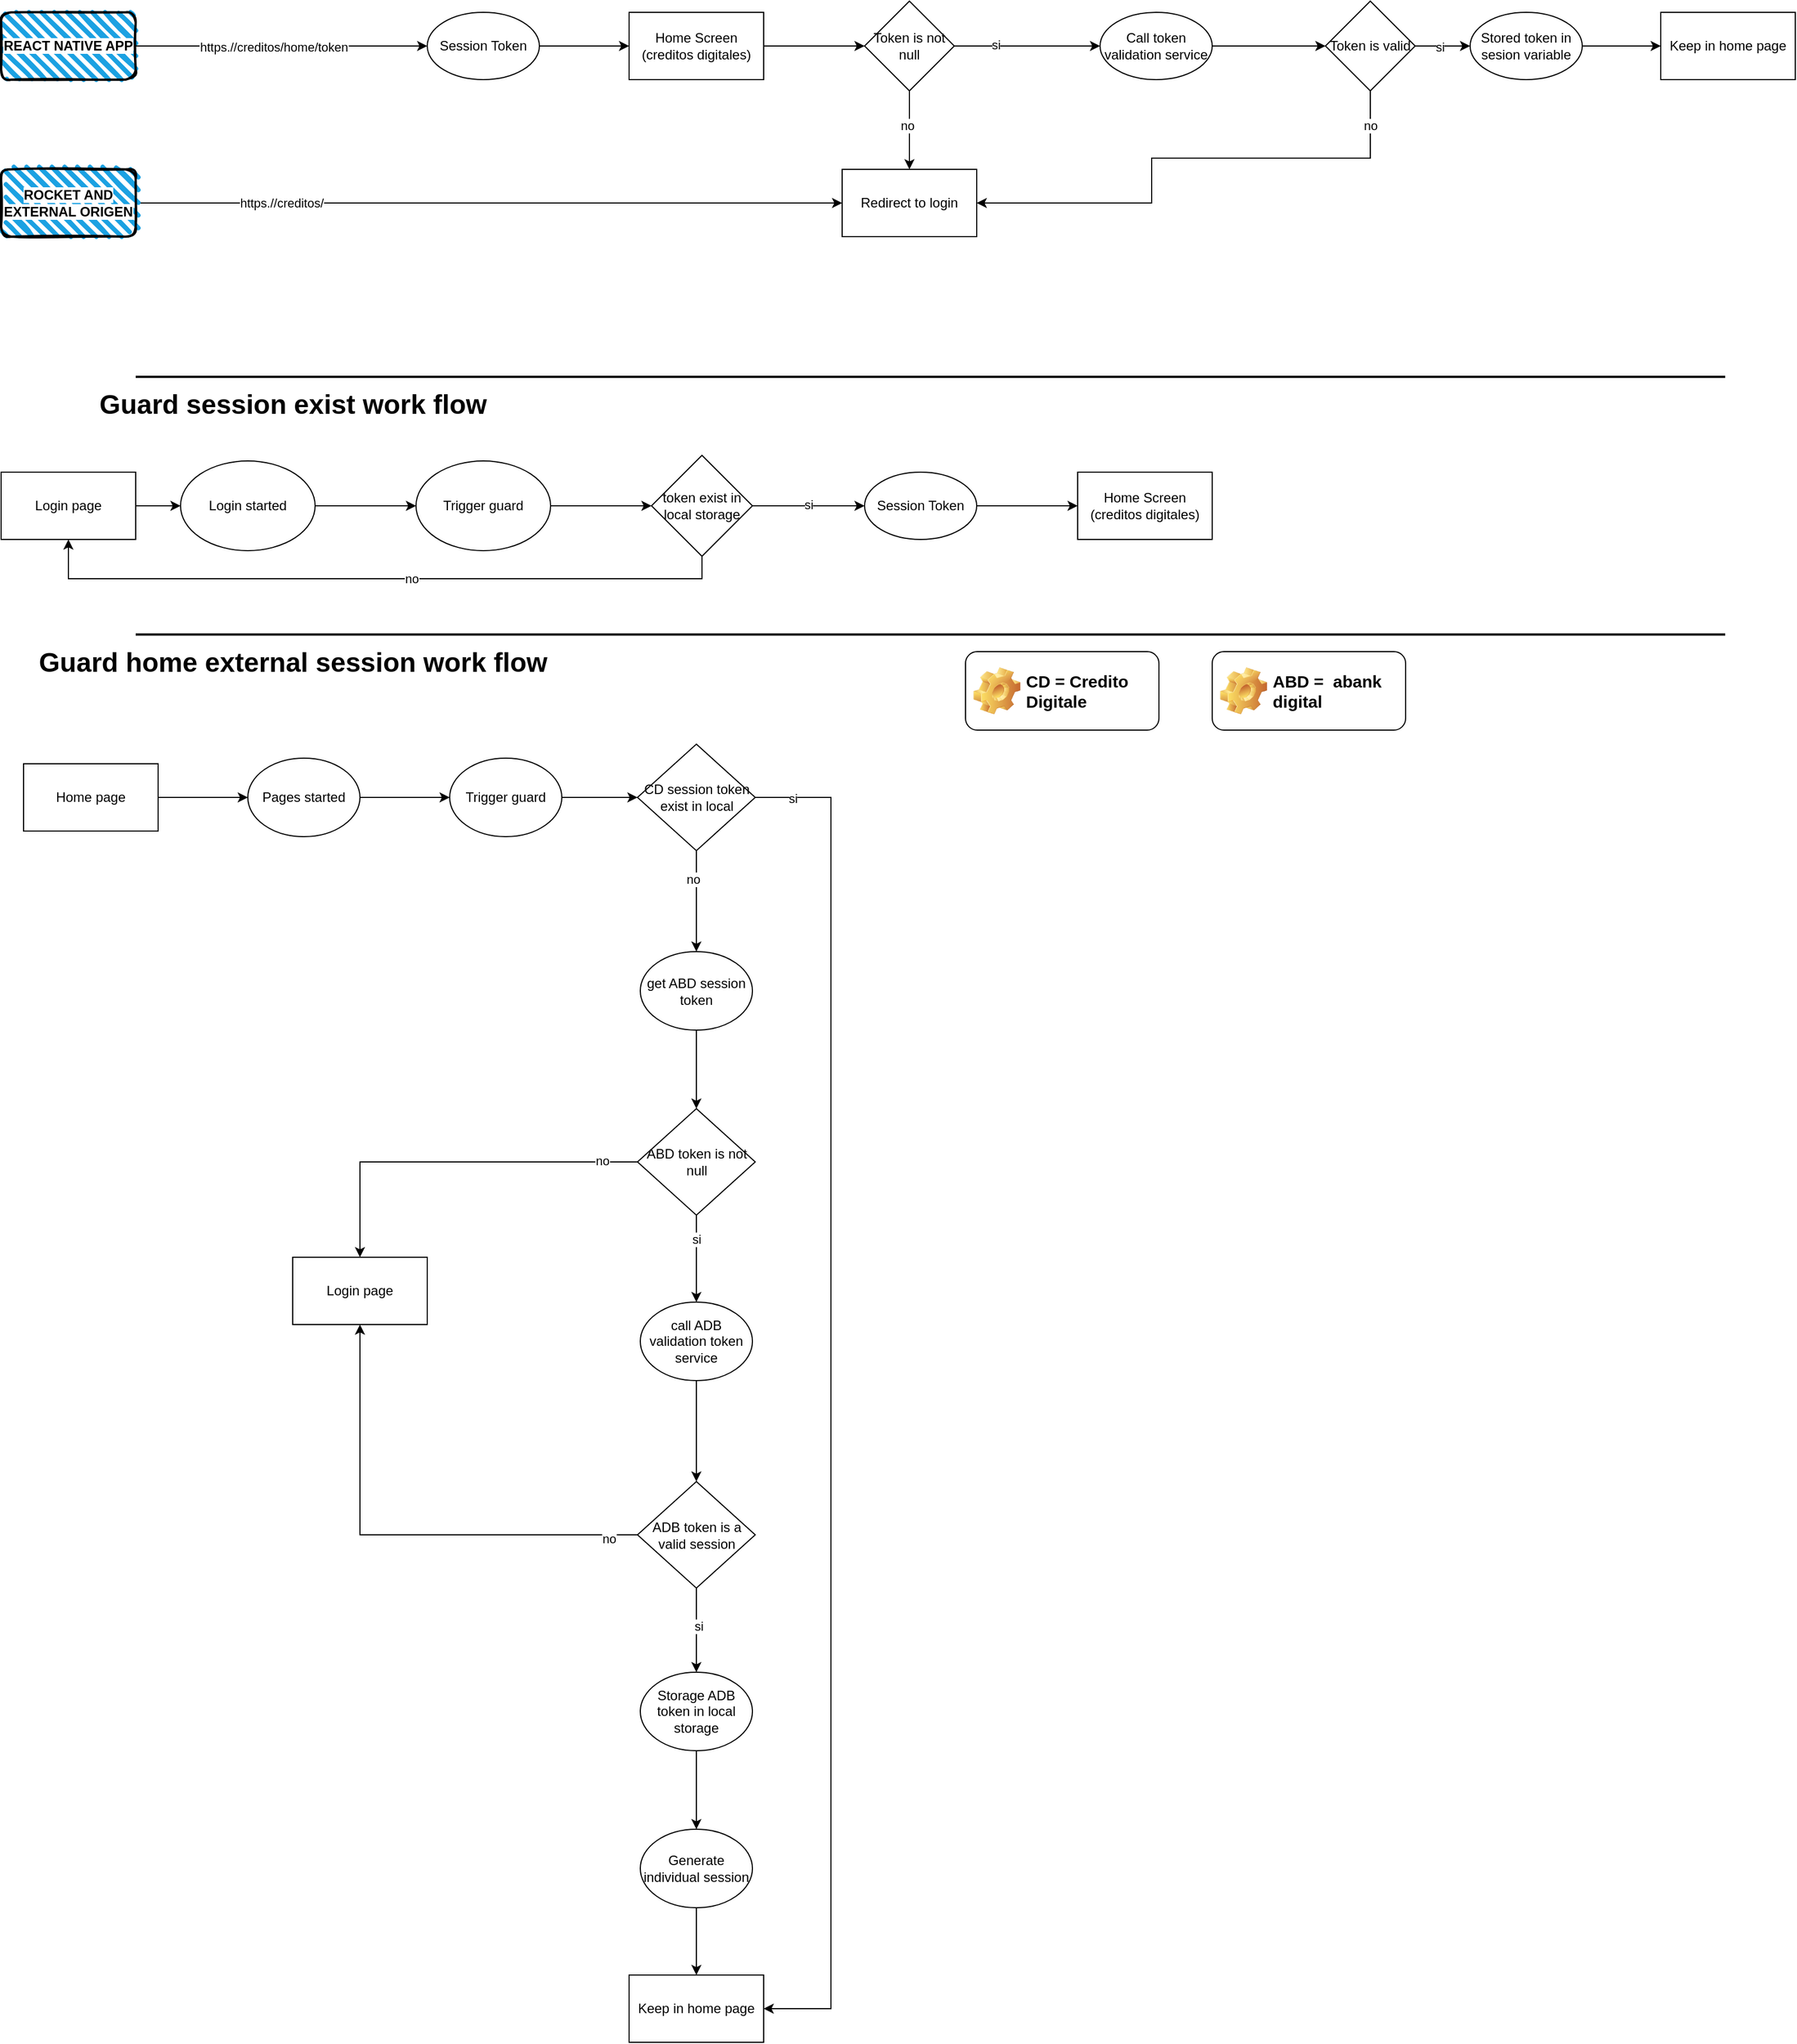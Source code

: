 <mxfile version="21.6.8" type="github">
  <diagram name="Página-1" id="7i878U4_3oj4tbmzvSAN">
    <mxGraphModel dx="765" dy="454" grid="1" gridSize="10" guides="1" tooltips="1" connect="1" arrows="1" fold="1" page="1" pageScale="1" pageWidth="827" pageHeight="1169" math="0" shadow="0">
      <root>
        <mxCell id="0" />
        <mxCell id="1" parent="0" />
        <mxCell id="iQhgdoaMa-PqHh-km5V6-4" style="edgeStyle=orthogonalEdgeStyle;rounded=0;orthogonalLoop=1;jettySize=auto;html=1;entryX=0;entryY=0.5;entryDx=0;entryDy=0;exitX=1;exitY=0.5;exitDx=0;exitDy=0;" parent="1" source="iQhgdoaMa-PqHh-km5V6-23" target="iQhgdoaMa-PqHh-km5V6-3" edge="1">
          <mxGeometry relative="1" as="geometry">
            <mxPoint x="160" y="60" as="sourcePoint" />
          </mxGeometry>
        </mxCell>
        <mxCell id="iQhgdoaMa-PqHh-km5V6-7" value="https.//creditos/home/token" style="edgeLabel;html=1;align=center;verticalAlign=middle;resizable=0;points=[];" parent="iQhgdoaMa-PqHh-km5V6-4" vertex="1" connectable="0">
          <mxGeometry x="-0.275" y="-1" relative="1" as="geometry">
            <mxPoint x="28" as="offset" />
          </mxGeometry>
        </mxCell>
        <mxCell id="iQhgdoaMa-PqHh-km5V6-6" style="edgeStyle=orthogonalEdgeStyle;rounded=0;orthogonalLoop=1;jettySize=auto;html=1;entryX=0;entryY=0.5;entryDx=0;entryDy=0;" parent="1" source="iQhgdoaMa-PqHh-km5V6-3" target="iQhgdoaMa-PqHh-km5V6-5" edge="1">
          <mxGeometry relative="1" as="geometry" />
        </mxCell>
        <mxCell id="iQhgdoaMa-PqHh-km5V6-3" value="Session Token" style="ellipse;whiteSpace=wrap;html=1;" parent="1" vertex="1">
          <mxGeometry x="400" y="30" width="100" height="60" as="geometry" />
        </mxCell>
        <mxCell id="iQhgdoaMa-PqHh-km5V6-26" style="edgeStyle=orthogonalEdgeStyle;rounded=0;orthogonalLoop=1;jettySize=auto;html=1;entryX=0;entryY=0.5;entryDx=0;entryDy=0;" parent="1" source="iQhgdoaMa-PqHh-km5V6-5" target="iQhgdoaMa-PqHh-km5V6-8" edge="1">
          <mxGeometry relative="1" as="geometry" />
        </mxCell>
        <mxCell id="iQhgdoaMa-PqHh-km5V6-5" value="Home Screen (creditos digitales)" style="rounded=0;whiteSpace=wrap;html=1;" parent="1" vertex="1">
          <mxGeometry x="580" y="30" width="120" height="60" as="geometry" />
        </mxCell>
        <mxCell id="iQhgdoaMa-PqHh-km5V6-10" style="edgeStyle=orthogonalEdgeStyle;rounded=0;orthogonalLoop=1;jettySize=auto;html=1;entryX=0;entryY=0.5;entryDx=0;entryDy=0;" parent="1" source="iQhgdoaMa-PqHh-km5V6-8" target="iQhgdoaMa-PqHh-km5V6-24" edge="1">
          <mxGeometry relative="1" as="geometry">
            <mxPoint x="960" y="60.0" as="targetPoint" />
          </mxGeometry>
        </mxCell>
        <mxCell id="iQhgdoaMa-PqHh-km5V6-11" value="si" style="edgeLabel;html=1;align=center;verticalAlign=middle;resizable=0;points=[];" parent="iQhgdoaMa-PqHh-km5V6-10" vertex="1" connectable="0">
          <mxGeometry x="-0.433" y="1" relative="1" as="geometry">
            <mxPoint as="offset" />
          </mxGeometry>
        </mxCell>
        <mxCell id="iQhgdoaMa-PqHh-km5V6-29" style="edgeStyle=orthogonalEdgeStyle;rounded=0;orthogonalLoop=1;jettySize=auto;html=1;entryX=0.5;entryY=0;entryDx=0;entryDy=0;" parent="1" source="iQhgdoaMa-PqHh-km5V6-8" target="iQhgdoaMa-PqHh-km5V6-14" edge="1">
          <mxGeometry relative="1" as="geometry" />
        </mxCell>
        <mxCell id="iQhgdoaMa-PqHh-km5V6-30" value="no" style="edgeLabel;html=1;align=center;verticalAlign=middle;resizable=0;points=[];" parent="iQhgdoaMa-PqHh-km5V6-29" vertex="1" connectable="0">
          <mxGeometry x="-0.114" y="-2" relative="1" as="geometry">
            <mxPoint as="offset" />
          </mxGeometry>
        </mxCell>
        <mxCell id="iQhgdoaMa-PqHh-km5V6-8" value="Token is not null" style="rhombus;whiteSpace=wrap;html=1;" parent="1" vertex="1">
          <mxGeometry x="790" y="20" width="80" height="80" as="geometry" />
        </mxCell>
        <mxCell id="iQhgdoaMa-PqHh-km5V6-14" value="Redirect to login" style="rounded=0;whiteSpace=wrap;html=1;" parent="1" vertex="1">
          <mxGeometry x="770" y="170" width="120" height="60" as="geometry" />
        </mxCell>
        <mxCell id="iQhgdoaMa-PqHh-km5V6-22" style="edgeStyle=orthogonalEdgeStyle;rounded=0;orthogonalLoop=1;jettySize=auto;html=1;entryX=0;entryY=0.5;entryDx=0;entryDy=0;" parent="1" source="iQhgdoaMa-PqHh-km5V6-17" target="iQhgdoaMa-PqHh-km5V6-39" edge="1">
          <mxGeometry relative="1" as="geometry" />
        </mxCell>
        <mxCell id="iQhgdoaMa-PqHh-km5V6-28" value="si" style="edgeLabel;html=1;align=center;verticalAlign=middle;resizable=0;points=[];" parent="iQhgdoaMa-PqHh-km5V6-22" vertex="1" connectable="0">
          <mxGeometry x="-0.125" y="-5" relative="1" as="geometry">
            <mxPoint y="-4" as="offset" />
          </mxGeometry>
        </mxCell>
        <mxCell id="iQhgdoaMa-PqHh-km5V6-37" style="edgeStyle=orthogonalEdgeStyle;rounded=0;orthogonalLoop=1;jettySize=auto;html=1;entryX=1;entryY=0.5;entryDx=0;entryDy=0;" parent="1" source="iQhgdoaMa-PqHh-km5V6-17" target="iQhgdoaMa-PqHh-km5V6-14" edge="1">
          <mxGeometry relative="1" as="geometry">
            <Array as="points">
              <mxPoint x="1241" y="160" />
              <mxPoint x="1046" y="160" />
              <mxPoint x="1046" y="200" />
            </Array>
          </mxGeometry>
        </mxCell>
        <mxCell id="iQhgdoaMa-PqHh-km5V6-38" value="no" style="edgeLabel;html=1;align=center;verticalAlign=middle;resizable=0;points=[];" parent="iQhgdoaMa-PqHh-km5V6-37" vertex="1" connectable="0">
          <mxGeometry x="-0.864" y="5" relative="1" as="geometry">
            <mxPoint x="-5" as="offset" />
          </mxGeometry>
        </mxCell>
        <mxCell id="iQhgdoaMa-PqHh-km5V6-17" value="Token is valid" style="rhombus;whiteSpace=wrap;html=1;" parent="1" vertex="1">
          <mxGeometry x="1201" y="20" width="80" height="80" as="geometry" />
        </mxCell>
        <mxCell id="iQhgdoaMa-PqHh-km5V6-21" value="Keep in home page" style="rounded=0;whiteSpace=wrap;html=1;" parent="1" vertex="1">
          <mxGeometry x="1500" y="30" width="120" height="60" as="geometry" />
        </mxCell>
        <mxCell id="iQhgdoaMa-PqHh-km5V6-23" value="&lt;b style=&quot;background-color: rgb(255, 255, 255);&quot;&gt;REACT NATIVE APP&lt;/b&gt;" style="rounded=1;whiteSpace=wrap;html=1;strokeWidth=2;fillWeight=4;hachureGap=8;hachureAngle=45;fillColor=#1ba1e2;sketch=1;" parent="1" vertex="1">
          <mxGeometry x="20" y="30" width="120" height="60" as="geometry" />
        </mxCell>
        <mxCell id="iQhgdoaMa-PqHh-km5V6-27" style="edgeStyle=orthogonalEdgeStyle;rounded=0;orthogonalLoop=1;jettySize=auto;html=1;entryX=0;entryY=0.5;entryDx=0;entryDy=0;" parent="1" source="iQhgdoaMa-PqHh-km5V6-24" target="iQhgdoaMa-PqHh-km5V6-17" edge="1">
          <mxGeometry relative="1" as="geometry" />
        </mxCell>
        <mxCell id="iQhgdoaMa-PqHh-km5V6-24" value="Call token validation service" style="ellipse;whiteSpace=wrap;html=1;" parent="1" vertex="1">
          <mxGeometry x="1000" y="30" width="100" height="60" as="geometry" />
        </mxCell>
        <mxCell id="iQhgdoaMa-PqHh-km5V6-36" style="edgeStyle=orthogonalEdgeStyle;rounded=0;orthogonalLoop=1;jettySize=auto;html=1;entryX=0;entryY=0.5;entryDx=0;entryDy=0;" parent="1" source="iQhgdoaMa-PqHh-km5V6-35" target="iQhgdoaMa-PqHh-km5V6-14" edge="1">
          <mxGeometry relative="1" as="geometry" />
        </mxCell>
        <mxCell id="iQhgdoaMa-PqHh-km5V6-35" value="&lt;span style=&quot;background-color: rgb(255, 255, 255);&quot;&gt;&lt;b&gt;ROCKET AND EXTERNAL ORIGEN&lt;/b&gt;&lt;/span&gt;" style="rounded=1;whiteSpace=wrap;html=1;strokeWidth=2;fillWeight=4;hachureGap=8;hachureAngle=45;fillColor=#1ba1e2;sketch=1;" parent="1" vertex="1">
          <mxGeometry x="20" y="170" width="120" height="60" as="geometry" />
        </mxCell>
        <mxCell id="iQhgdoaMa-PqHh-km5V6-40" style="edgeStyle=orthogonalEdgeStyle;rounded=0;orthogonalLoop=1;jettySize=auto;html=1;" parent="1" source="iQhgdoaMa-PqHh-km5V6-39" target="iQhgdoaMa-PqHh-km5V6-21" edge="1">
          <mxGeometry relative="1" as="geometry" />
        </mxCell>
        <mxCell id="iQhgdoaMa-PqHh-km5V6-39" value="Stored token in sesion variable" style="ellipse;whiteSpace=wrap;html=1;" parent="1" vertex="1">
          <mxGeometry x="1330" y="30" width="100" height="60" as="geometry" />
        </mxCell>
        <mxCell id="iQhgdoaMa-PqHh-km5V6-42" value="" style="line;strokeWidth=2;direction=south;html=1;rotation=-90;" parent="1" vertex="1">
          <mxGeometry x="843.75" y="-353.75" width="10" height="1417.5" as="geometry" />
        </mxCell>
        <mxCell id="iQhgdoaMa-PqHh-km5V6-43" value="Guard session exist work flow" style="text;strokeColor=none;fillColor=none;html=1;fontSize=24;fontStyle=1;verticalAlign=middle;align=center;" parent="1" vertex="1">
          <mxGeometry x="180" y="360" width="200" height="40" as="geometry" />
        </mxCell>
        <mxCell id="iQhgdoaMa-PqHh-km5V6-46" style="edgeStyle=orthogonalEdgeStyle;rounded=0;orthogonalLoop=1;jettySize=auto;html=1;" parent="1" source="iQhgdoaMa-PqHh-km5V6-44" target="iQhgdoaMa-PqHh-km5V6-45" edge="1">
          <mxGeometry relative="1" as="geometry" />
        </mxCell>
        <mxCell id="iQhgdoaMa-PqHh-km5V6-44" value="Login started" style="ellipse;whiteSpace=wrap;html=1;" parent="1" vertex="1">
          <mxGeometry x="180" y="430" width="120" height="80" as="geometry" />
        </mxCell>
        <mxCell id="iQhgdoaMa-PqHh-km5V6-48" style="edgeStyle=orthogonalEdgeStyle;rounded=0;orthogonalLoop=1;jettySize=auto;html=1;entryX=0;entryY=0.5;entryDx=0;entryDy=0;" parent="1" source="iQhgdoaMa-PqHh-km5V6-45" target="iQhgdoaMa-PqHh-km5V6-47" edge="1">
          <mxGeometry relative="1" as="geometry" />
        </mxCell>
        <mxCell id="iQhgdoaMa-PqHh-km5V6-45" value="Trigger guard" style="ellipse;whiteSpace=wrap;html=1;" parent="1" vertex="1">
          <mxGeometry x="390" y="430" width="120" height="80" as="geometry" />
        </mxCell>
        <mxCell id="iQhgdoaMa-PqHh-km5V6-49" style="edgeStyle=orthogonalEdgeStyle;rounded=0;orthogonalLoop=1;jettySize=auto;html=1;entryX=0.5;entryY=1;entryDx=0;entryDy=0;" parent="1" source="iQhgdoaMa-PqHh-km5V6-47" target="iQhgdoaMa-PqHh-km5V6-51" edge="1">
          <mxGeometry relative="1" as="geometry">
            <Array as="points">
              <mxPoint x="645" y="535" />
              <mxPoint x="80" y="535" />
            </Array>
          </mxGeometry>
        </mxCell>
        <mxCell id="iQhgdoaMa-PqHh-km5V6-50" value="no" style="edgeLabel;html=1;align=center;verticalAlign=middle;resizable=0;points=[];" parent="iQhgdoaMa-PqHh-km5V6-49" vertex="1" connectable="0">
          <mxGeometry x="-0.1" relative="1" as="geometry">
            <mxPoint as="offset" />
          </mxGeometry>
        </mxCell>
        <mxCell id="iQhgdoaMa-PqHh-km5V6-54" style="edgeStyle=orthogonalEdgeStyle;rounded=0;orthogonalLoop=1;jettySize=auto;html=1;entryX=0;entryY=0.5;entryDx=0;entryDy=0;" parent="1" source="iQhgdoaMa-PqHh-km5V6-47" target="iQhgdoaMa-PqHh-km5V6-56" edge="1">
          <mxGeometry relative="1" as="geometry" />
        </mxCell>
        <mxCell id="iQhgdoaMa-PqHh-km5V6-55" value="si" style="edgeLabel;html=1;align=center;verticalAlign=middle;resizable=0;points=[];" parent="iQhgdoaMa-PqHh-km5V6-54" vertex="1" connectable="0">
          <mxGeometry x="-0.008" y="1" relative="1" as="geometry">
            <mxPoint as="offset" />
          </mxGeometry>
        </mxCell>
        <mxCell id="iQhgdoaMa-PqHh-km5V6-47" value="token exist in local storage" style="rhombus;whiteSpace=wrap;html=1;" parent="1" vertex="1">
          <mxGeometry x="600" y="425" width="90" height="90" as="geometry" />
        </mxCell>
        <mxCell id="iQhgdoaMa-PqHh-km5V6-52" style="edgeStyle=orthogonalEdgeStyle;rounded=0;orthogonalLoop=1;jettySize=auto;html=1;entryX=0;entryY=0.5;entryDx=0;entryDy=0;" parent="1" source="iQhgdoaMa-PqHh-km5V6-51" target="iQhgdoaMa-PqHh-km5V6-44" edge="1">
          <mxGeometry relative="1" as="geometry" />
        </mxCell>
        <mxCell id="iQhgdoaMa-PqHh-km5V6-51" value="Login page" style="rounded=0;whiteSpace=wrap;html=1;" parent="1" vertex="1">
          <mxGeometry x="20" y="440" width="120" height="60" as="geometry" />
        </mxCell>
        <mxCell id="iQhgdoaMa-PqHh-km5V6-53" value="Home Screen (creditos digitales)" style="rounded=0;whiteSpace=wrap;html=1;" parent="1" vertex="1">
          <mxGeometry x="980" y="440" width="120" height="60" as="geometry" />
        </mxCell>
        <mxCell id="iQhgdoaMa-PqHh-km5V6-57" style="edgeStyle=orthogonalEdgeStyle;rounded=0;orthogonalLoop=1;jettySize=auto;html=1;entryX=0;entryY=0.5;entryDx=0;entryDy=0;" parent="1" source="iQhgdoaMa-PqHh-km5V6-56" target="iQhgdoaMa-PqHh-km5V6-53" edge="1">
          <mxGeometry relative="1" as="geometry" />
        </mxCell>
        <mxCell id="iQhgdoaMa-PqHh-km5V6-56" value="Session Token" style="ellipse;whiteSpace=wrap;html=1;" parent="1" vertex="1">
          <mxGeometry x="790" y="440" width="100" height="60" as="geometry" />
        </mxCell>
        <mxCell id="iQhgdoaMa-PqHh-km5V6-58" value="" style="line;strokeWidth=2;direction=south;html=1;rotation=-90;" parent="1" vertex="1">
          <mxGeometry x="843.75" y="-124" width="10" height="1417.5" as="geometry" />
        </mxCell>
        <mxCell id="iQhgdoaMa-PqHh-km5V6-59" value="Guard home external session work flow" style="text;strokeColor=none;fillColor=none;html=1;fontSize=24;fontStyle=1;verticalAlign=middle;align=center;" parent="1" vertex="1">
          <mxGeometry x="180" y="589.75" width="200" height="40" as="geometry" />
        </mxCell>
        <mxCell id="iQhgdoaMa-PqHh-km5V6-62" style="edgeStyle=orthogonalEdgeStyle;rounded=0;orthogonalLoop=1;jettySize=auto;html=1;entryX=0;entryY=0.5;entryDx=0;entryDy=0;" parent="1" source="iQhgdoaMa-PqHh-km5V6-60" target="iQhgdoaMa-PqHh-km5V6-61" edge="1">
          <mxGeometry relative="1" as="geometry" />
        </mxCell>
        <mxCell id="iQhgdoaMa-PqHh-km5V6-60" value="Home page" style="rounded=0;whiteSpace=wrap;html=1;" parent="1" vertex="1">
          <mxGeometry x="40" y="700" width="120" height="60" as="geometry" />
        </mxCell>
        <mxCell id="iQhgdoaMa-PqHh-km5V6-64" style="edgeStyle=orthogonalEdgeStyle;rounded=0;orthogonalLoop=1;jettySize=auto;html=1;entryX=0;entryY=0.5;entryDx=0;entryDy=0;" parent="1" source="iQhgdoaMa-PqHh-km5V6-61" target="iQhgdoaMa-PqHh-km5V6-63" edge="1">
          <mxGeometry relative="1" as="geometry" />
        </mxCell>
        <mxCell id="iQhgdoaMa-PqHh-km5V6-61" value="Pages started" style="ellipse;whiteSpace=wrap;html=1;" parent="1" vertex="1">
          <mxGeometry x="240" y="695" width="100" height="70" as="geometry" />
        </mxCell>
        <mxCell id="JPRA1preKKkCe0SS2Eez-1" value="" style="edgeStyle=orthogonalEdgeStyle;rounded=0;orthogonalLoop=1;jettySize=auto;html=1;" edge="1" parent="1" source="iQhgdoaMa-PqHh-km5V6-63" target="iQhgdoaMa-PqHh-km5V6-67">
          <mxGeometry relative="1" as="geometry" />
        </mxCell>
        <mxCell id="iQhgdoaMa-PqHh-km5V6-63" value="Trigger guard" style="ellipse;whiteSpace=wrap;html=1;" parent="1" vertex="1">
          <mxGeometry x="420" y="695" width="100" height="70" as="geometry" />
        </mxCell>
        <mxCell id="iQhgdoaMa-PqHh-km5V6-89" value="" style="edgeStyle=orthogonalEdgeStyle;rounded=0;orthogonalLoop=1;jettySize=auto;html=1;" parent="1" source="iQhgdoaMa-PqHh-km5V6-67" target="iQhgdoaMa-PqHh-km5V6-88" edge="1">
          <mxGeometry relative="1" as="geometry" />
        </mxCell>
        <mxCell id="iQhgdoaMa-PqHh-km5V6-94" value="no" style="edgeLabel;html=1;align=center;verticalAlign=middle;resizable=0;points=[];" parent="iQhgdoaMa-PqHh-km5V6-89" vertex="1" connectable="0">
          <mxGeometry x="-0.406" y="-2" relative="1" as="geometry">
            <mxPoint x="-1" y="-1" as="offset" />
          </mxGeometry>
        </mxCell>
        <mxCell id="JPRA1preKKkCe0SS2Eez-2" style="edgeStyle=orthogonalEdgeStyle;rounded=0;orthogonalLoop=1;jettySize=auto;html=1;entryX=1;entryY=0.5;entryDx=0;entryDy=0;" edge="1" parent="1" source="iQhgdoaMa-PqHh-km5V6-67" target="iQhgdoaMa-PqHh-km5V6-102">
          <mxGeometry relative="1" as="geometry">
            <Array as="points">
              <mxPoint x="760" y="730" />
              <mxPoint x="760" y="1810" />
            </Array>
          </mxGeometry>
        </mxCell>
        <mxCell id="JPRA1preKKkCe0SS2Eez-3" value="si" style="edgeLabel;html=1;align=center;verticalAlign=middle;resizable=0;points=[];" vertex="1" connectable="0" parent="JPRA1preKKkCe0SS2Eez-2">
          <mxGeometry x="-0.945" y="-1" relative="1" as="geometry">
            <mxPoint as="offset" />
          </mxGeometry>
        </mxCell>
        <mxCell id="iQhgdoaMa-PqHh-km5V6-67" value="CD session token exist in local" style="rhombus;whiteSpace=wrap;html=1;" parent="1" vertex="1">
          <mxGeometry x="587.5" y="682.5" width="105" height="95" as="geometry" />
        </mxCell>
        <mxCell id="iQhgdoaMa-PqHh-km5V6-69" value="Login page" style="whiteSpace=wrap;html=1;" parent="1" vertex="1">
          <mxGeometry x="280" y="1140" width="120" height="60" as="geometry" />
        </mxCell>
        <mxCell id="iQhgdoaMa-PqHh-km5V6-83" value="https.//creditos/" style="edgeLabel;html=1;align=center;verticalAlign=middle;resizable=0;points=[];" parent="1" vertex="1" connectable="0">
          <mxGeometry x="269.998" y="200" as="geometry" />
        </mxCell>
        <mxCell id="iQhgdoaMa-PqHh-km5V6-92" value="" style="edgeStyle=orthogonalEdgeStyle;rounded=0;orthogonalLoop=1;jettySize=auto;html=1;" parent="1" source="iQhgdoaMa-PqHh-km5V6-88" target="iQhgdoaMa-PqHh-km5V6-91" edge="1">
          <mxGeometry relative="1" as="geometry" />
        </mxCell>
        <mxCell id="iQhgdoaMa-PqHh-km5V6-88" value="get ABD session token" style="ellipse;whiteSpace=wrap;html=1;" parent="1" vertex="1">
          <mxGeometry x="590" y="867.5" width="100" height="70" as="geometry" />
        </mxCell>
        <mxCell id="iQhgdoaMa-PqHh-km5V6-98" value="" style="edgeStyle=orthogonalEdgeStyle;rounded=0;orthogonalLoop=1;jettySize=auto;html=1;" parent="1" source="iQhgdoaMa-PqHh-km5V6-91" target="iQhgdoaMa-PqHh-km5V6-97" edge="1">
          <mxGeometry relative="1" as="geometry" />
        </mxCell>
        <mxCell id="iQhgdoaMa-PqHh-km5V6-99" value="si" style="edgeLabel;html=1;align=center;verticalAlign=middle;resizable=0;points=[];" parent="iQhgdoaMa-PqHh-km5V6-98" vertex="1" connectable="0">
          <mxGeometry x="-0.455" relative="1" as="geometry">
            <mxPoint as="offset" />
          </mxGeometry>
        </mxCell>
        <mxCell id="JPRA1preKKkCe0SS2Eez-4" style="edgeStyle=orthogonalEdgeStyle;rounded=0;orthogonalLoop=1;jettySize=auto;html=1;entryX=0.5;entryY=0;entryDx=0;entryDy=0;" edge="1" parent="1" source="iQhgdoaMa-PqHh-km5V6-91" target="iQhgdoaMa-PqHh-km5V6-69">
          <mxGeometry relative="1" as="geometry" />
        </mxCell>
        <mxCell id="JPRA1preKKkCe0SS2Eez-5" value="no" style="edgeLabel;html=1;align=center;verticalAlign=middle;resizable=0;points=[];" vertex="1" connectable="0" parent="JPRA1preKKkCe0SS2Eez-4">
          <mxGeometry x="-0.811" y="-1" relative="1" as="geometry">
            <mxPoint as="offset" />
          </mxGeometry>
        </mxCell>
        <mxCell id="iQhgdoaMa-PqHh-km5V6-91" value="ABD token is not null" style="rhombus;whiteSpace=wrap;html=1;" parent="1" vertex="1">
          <mxGeometry x="587.5" y="1007.5" width="105" height="95" as="geometry" />
        </mxCell>
        <mxCell id="iQhgdoaMa-PqHh-km5V6-101" value="" style="edgeStyle=orthogonalEdgeStyle;rounded=0;orthogonalLoop=1;jettySize=auto;html=1;" parent="1" source="iQhgdoaMa-PqHh-km5V6-97" target="iQhgdoaMa-PqHh-km5V6-100" edge="1">
          <mxGeometry relative="1" as="geometry" />
        </mxCell>
        <mxCell id="iQhgdoaMa-PqHh-km5V6-97" value="call ADB validation token service" style="ellipse;whiteSpace=wrap;html=1;" parent="1" vertex="1">
          <mxGeometry x="590" y="1180" width="100" height="70" as="geometry" />
        </mxCell>
        <mxCell id="iQhgdoaMa-PqHh-km5V6-103" value="" style="edgeStyle=orthogonalEdgeStyle;rounded=0;orthogonalLoop=1;jettySize=auto;html=1;entryX=0.5;entryY=0;entryDx=0;entryDy=0;" parent="1" source="iQhgdoaMa-PqHh-km5V6-100" target="iQhgdoaMa-PqHh-km5V6-108" edge="1">
          <mxGeometry relative="1" as="geometry" />
        </mxCell>
        <mxCell id="iQhgdoaMa-PqHh-km5V6-110" value="si" style="edgeLabel;html=1;align=center;verticalAlign=middle;resizable=0;points=[];" parent="iQhgdoaMa-PqHh-km5V6-103" vertex="1" connectable="0">
          <mxGeometry x="-0.103" y="2" relative="1" as="geometry">
            <mxPoint as="offset" />
          </mxGeometry>
        </mxCell>
        <mxCell id="JPRA1preKKkCe0SS2Eez-6" style="edgeStyle=orthogonalEdgeStyle;rounded=0;orthogonalLoop=1;jettySize=auto;html=1;entryX=0.5;entryY=1;entryDx=0;entryDy=0;" edge="1" parent="1" source="iQhgdoaMa-PqHh-km5V6-100" target="iQhgdoaMa-PqHh-km5V6-69">
          <mxGeometry relative="1" as="geometry" />
        </mxCell>
        <mxCell id="JPRA1preKKkCe0SS2Eez-7" value="no" style="edgeLabel;html=1;align=center;verticalAlign=middle;resizable=0;points=[];" vertex="1" connectable="0" parent="JPRA1preKKkCe0SS2Eez-6">
          <mxGeometry x="-0.88" y="3" relative="1" as="geometry">
            <mxPoint as="offset" />
          </mxGeometry>
        </mxCell>
        <mxCell id="iQhgdoaMa-PqHh-km5V6-100" value="ADB token is a valid session" style="rhombus;whiteSpace=wrap;html=1;" parent="1" vertex="1">
          <mxGeometry x="587.5" y="1340" width="105" height="95" as="geometry" />
        </mxCell>
        <mxCell id="iQhgdoaMa-PqHh-km5V6-102" value="Keep in home page" style="whiteSpace=wrap;html=1;" parent="1" vertex="1">
          <mxGeometry x="580" y="1780" width="120" height="60" as="geometry" />
        </mxCell>
        <mxCell id="JPRA1preKKkCe0SS2Eez-9" style="edgeStyle=orthogonalEdgeStyle;rounded=0;orthogonalLoop=1;jettySize=auto;html=1;entryX=0.5;entryY=0;entryDx=0;entryDy=0;" edge="1" parent="1" source="iQhgdoaMa-PqHh-km5V6-108" target="JPRA1preKKkCe0SS2Eez-8">
          <mxGeometry relative="1" as="geometry" />
        </mxCell>
        <mxCell id="iQhgdoaMa-PqHh-km5V6-108" value="Storage ADB token in local storage" style="ellipse;whiteSpace=wrap;html=1;" parent="1" vertex="1">
          <mxGeometry x="590" y="1510" width="100" height="70" as="geometry" />
        </mxCell>
        <mxCell id="iQhgdoaMa-PqHh-km5V6-112" value="&lt;font style=&quot;font-size: 15px;&quot;&gt;CD = Credito Digitale&lt;/font&gt;" style="label;whiteSpace=wrap;html=1;image=img/clipart/Gear_128x128.png" parent="1" vertex="1">
          <mxGeometry x="880" y="600" width="172.5" height="70" as="geometry" />
        </mxCell>
        <mxCell id="iQhgdoaMa-PqHh-km5V6-113" value="&lt;font style=&quot;font-size: 15px;&quot;&gt;ABD =&amp;nbsp; abank digital&lt;/font&gt;" style="label;whiteSpace=wrap;html=1;image=img/clipart/Gear_128x128.png" parent="1" vertex="1">
          <mxGeometry x="1100" y="600" width="172.5" height="70" as="geometry" />
        </mxCell>
        <mxCell id="JPRA1preKKkCe0SS2Eez-10" value="" style="edgeStyle=orthogonalEdgeStyle;rounded=0;orthogonalLoop=1;jettySize=auto;html=1;" edge="1" parent="1" source="JPRA1preKKkCe0SS2Eez-8" target="iQhgdoaMa-PqHh-km5V6-102">
          <mxGeometry relative="1" as="geometry" />
        </mxCell>
        <mxCell id="JPRA1preKKkCe0SS2Eez-8" value="Generate individual session" style="ellipse;whiteSpace=wrap;html=1;" vertex="1" parent="1">
          <mxGeometry x="590" y="1650" width="100" height="70" as="geometry" />
        </mxCell>
      </root>
    </mxGraphModel>
  </diagram>
</mxfile>
